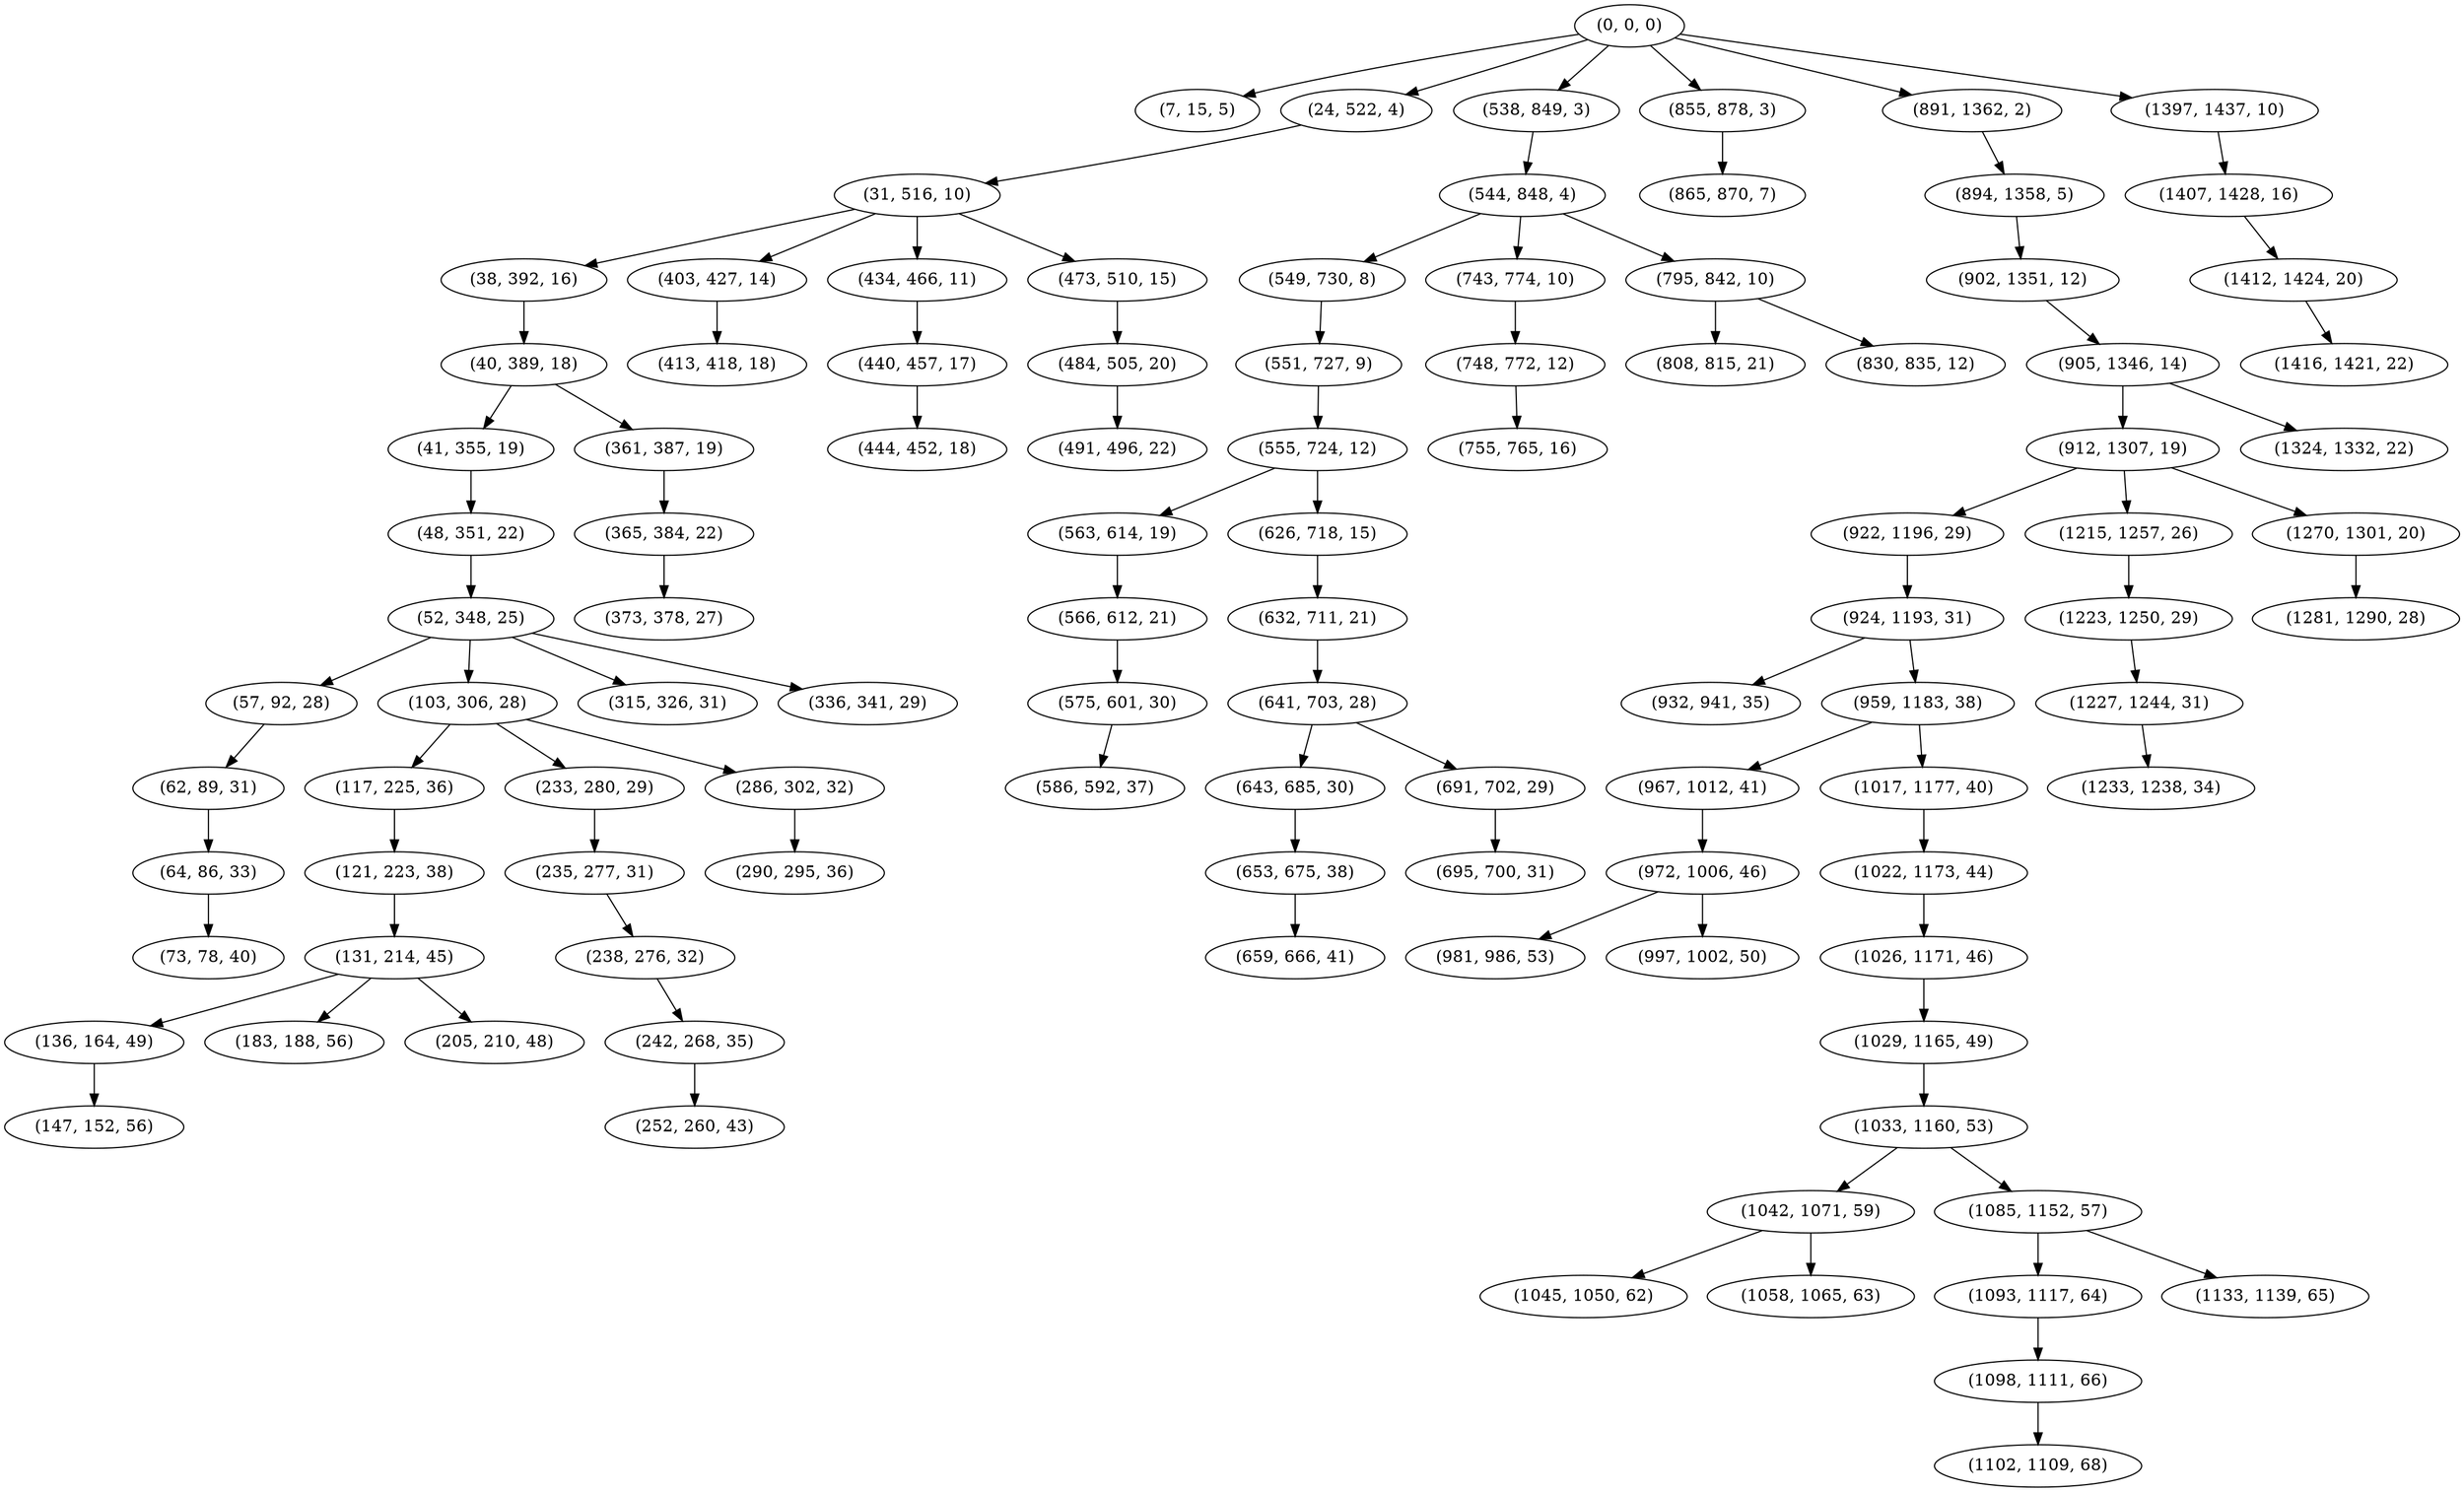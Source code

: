 digraph tree {
    "(0, 0, 0)";
    "(7, 15, 5)";
    "(24, 522, 4)";
    "(31, 516, 10)";
    "(38, 392, 16)";
    "(40, 389, 18)";
    "(41, 355, 19)";
    "(48, 351, 22)";
    "(52, 348, 25)";
    "(57, 92, 28)";
    "(62, 89, 31)";
    "(64, 86, 33)";
    "(73, 78, 40)";
    "(103, 306, 28)";
    "(117, 225, 36)";
    "(121, 223, 38)";
    "(131, 214, 45)";
    "(136, 164, 49)";
    "(147, 152, 56)";
    "(183, 188, 56)";
    "(205, 210, 48)";
    "(233, 280, 29)";
    "(235, 277, 31)";
    "(238, 276, 32)";
    "(242, 268, 35)";
    "(252, 260, 43)";
    "(286, 302, 32)";
    "(290, 295, 36)";
    "(315, 326, 31)";
    "(336, 341, 29)";
    "(361, 387, 19)";
    "(365, 384, 22)";
    "(373, 378, 27)";
    "(403, 427, 14)";
    "(413, 418, 18)";
    "(434, 466, 11)";
    "(440, 457, 17)";
    "(444, 452, 18)";
    "(473, 510, 15)";
    "(484, 505, 20)";
    "(491, 496, 22)";
    "(538, 849, 3)";
    "(544, 848, 4)";
    "(549, 730, 8)";
    "(551, 727, 9)";
    "(555, 724, 12)";
    "(563, 614, 19)";
    "(566, 612, 21)";
    "(575, 601, 30)";
    "(586, 592, 37)";
    "(626, 718, 15)";
    "(632, 711, 21)";
    "(641, 703, 28)";
    "(643, 685, 30)";
    "(653, 675, 38)";
    "(659, 666, 41)";
    "(691, 702, 29)";
    "(695, 700, 31)";
    "(743, 774, 10)";
    "(748, 772, 12)";
    "(755, 765, 16)";
    "(795, 842, 10)";
    "(808, 815, 21)";
    "(830, 835, 12)";
    "(855, 878, 3)";
    "(865, 870, 7)";
    "(891, 1362, 2)";
    "(894, 1358, 5)";
    "(902, 1351, 12)";
    "(905, 1346, 14)";
    "(912, 1307, 19)";
    "(922, 1196, 29)";
    "(924, 1193, 31)";
    "(932, 941, 35)";
    "(959, 1183, 38)";
    "(967, 1012, 41)";
    "(972, 1006, 46)";
    "(981, 986, 53)";
    "(997, 1002, 50)";
    "(1017, 1177, 40)";
    "(1022, 1173, 44)";
    "(1026, 1171, 46)";
    "(1029, 1165, 49)";
    "(1033, 1160, 53)";
    "(1042, 1071, 59)";
    "(1045, 1050, 62)";
    "(1058, 1065, 63)";
    "(1085, 1152, 57)";
    "(1093, 1117, 64)";
    "(1098, 1111, 66)";
    "(1102, 1109, 68)";
    "(1133, 1139, 65)";
    "(1215, 1257, 26)";
    "(1223, 1250, 29)";
    "(1227, 1244, 31)";
    "(1233, 1238, 34)";
    "(1270, 1301, 20)";
    "(1281, 1290, 28)";
    "(1324, 1332, 22)";
    "(1397, 1437, 10)";
    "(1407, 1428, 16)";
    "(1412, 1424, 20)";
    "(1416, 1421, 22)";
    "(0, 0, 0)" -> "(7, 15, 5)";
    "(0, 0, 0)" -> "(24, 522, 4)";
    "(0, 0, 0)" -> "(538, 849, 3)";
    "(0, 0, 0)" -> "(855, 878, 3)";
    "(0, 0, 0)" -> "(891, 1362, 2)";
    "(0, 0, 0)" -> "(1397, 1437, 10)";
    "(24, 522, 4)" -> "(31, 516, 10)";
    "(31, 516, 10)" -> "(38, 392, 16)";
    "(31, 516, 10)" -> "(403, 427, 14)";
    "(31, 516, 10)" -> "(434, 466, 11)";
    "(31, 516, 10)" -> "(473, 510, 15)";
    "(38, 392, 16)" -> "(40, 389, 18)";
    "(40, 389, 18)" -> "(41, 355, 19)";
    "(40, 389, 18)" -> "(361, 387, 19)";
    "(41, 355, 19)" -> "(48, 351, 22)";
    "(48, 351, 22)" -> "(52, 348, 25)";
    "(52, 348, 25)" -> "(57, 92, 28)";
    "(52, 348, 25)" -> "(103, 306, 28)";
    "(52, 348, 25)" -> "(315, 326, 31)";
    "(52, 348, 25)" -> "(336, 341, 29)";
    "(57, 92, 28)" -> "(62, 89, 31)";
    "(62, 89, 31)" -> "(64, 86, 33)";
    "(64, 86, 33)" -> "(73, 78, 40)";
    "(103, 306, 28)" -> "(117, 225, 36)";
    "(103, 306, 28)" -> "(233, 280, 29)";
    "(103, 306, 28)" -> "(286, 302, 32)";
    "(117, 225, 36)" -> "(121, 223, 38)";
    "(121, 223, 38)" -> "(131, 214, 45)";
    "(131, 214, 45)" -> "(136, 164, 49)";
    "(131, 214, 45)" -> "(183, 188, 56)";
    "(131, 214, 45)" -> "(205, 210, 48)";
    "(136, 164, 49)" -> "(147, 152, 56)";
    "(233, 280, 29)" -> "(235, 277, 31)";
    "(235, 277, 31)" -> "(238, 276, 32)";
    "(238, 276, 32)" -> "(242, 268, 35)";
    "(242, 268, 35)" -> "(252, 260, 43)";
    "(286, 302, 32)" -> "(290, 295, 36)";
    "(361, 387, 19)" -> "(365, 384, 22)";
    "(365, 384, 22)" -> "(373, 378, 27)";
    "(403, 427, 14)" -> "(413, 418, 18)";
    "(434, 466, 11)" -> "(440, 457, 17)";
    "(440, 457, 17)" -> "(444, 452, 18)";
    "(473, 510, 15)" -> "(484, 505, 20)";
    "(484, 505, 20)" -> "(491, 496, 22)";
    "(538, 849, 3)" -> "(544, 848, 4)";
    "(544, 848, 4)" -> "(549, 730, 8)";
    "(544, 848, 4)" -> "(743, 774, 10)";
    "(544, 848, 4)" -> "(795, 842, 10)";
    "(549, 730, 8)" -> "(551, 727, 9)";
    "(551, 727, 9)" -> "(555, 724, 12)";
    "(555, 724, 12)" -> "(563, 614, 19)";
    "(555, 724, 12)" -> "(626, 718, 15)";
    "(563, 614, 19)" -> "(566, 612, 21)";
    "(566, 612, 21)" -> "(575, 601, 30)";
    "(575, 601, 30)" -> "(586, 592, 37)";
    "(626, 718, 15)" -> "(632, 711, 21)";
    "(632, 711, 21)" -> "(641, 703, 28)";
    "(641, 703, 28)" -> "(643, 685, 30)";
    "(641, 703, 28)" -> "(691, 702, 29)";
    "(643, 685, 30)" -> "(653, 675, 38)";
    "(653, 675, 38)" -> "(659, 666, 41)";
    "(691, 702, 29)" -> "(695, 700, 31)";
    "(743, 774, 10)" -> "(748, 772, 12)";
    "(748, 772, 12)" -> "(755, 765, 16)";
    "(795, 842, 10)" -> "(808, 815, 21)";
    "(795, 842, 10)" -> "(830, 835, 12)";
    "(855, 878, 3)" -> "(865, 870, 7)";
    "(891, 1362, 2)" -> "(894, 1358, 5)";
    "(894, 1358, 5)" -> "(902, 1351, 12)";
    "(902, 1351, 12)" -> "(905, 1346, 14)";
    "(905, 1346, 14)" -> "(912, 1307, 19)";
    "(905, 1346, 14)" -> "(1324, 1332, 22)";
    "(912, 1307, 19)" -> "(922, 1196, 29)";
    "(912, 1307, 19)" -> "(1215, 1257, 26)";
    "(912, 1307, 19)" -> "(1270, 1301, 20)";
    "(922, 1196, 29)" -> "(924, 1193, 31)";
    "(924, 1193, 31)" -> "(932, 941, 35)";
    "(924, 1193, 31)" -> "(959, 1183, 38)";
    "(959, 1183, 38)" -> "(967, 1012, 41)";
    "(959, 1183, 38)" -> "(1017, 1177, 40)";
    "(967, 1012, 41)" -> "(972, 1006, 46)";
    "(972, 1006, 46)" -> "(981, 986, 53)";
    "(972, 1006, 46)" -> "(997, 1002, 50)";
    "(1017, 1177, 40)" -> "(1022, 1173, 44)";
    "(1022, 1173, 44)" -> "(1026, 1171, 46)";
    "(1026, 1171, 46)" -> "(1029, 1165, 49)";
    "(1029, 1165, 49)" -> "(1033, 1160, 53)";
    "(1033, 1160, 53)" -> "(1042, 1071, 59)";
    "(1033, 1160, 53)" -> "(1085, 1152, 57)";
    "(1042, 1071, 59)" -> "(1045, 1050, 62)";
    "(1042, 1071, 59)" -> "(1058, 1065, 63)";
    "(1085, 1152, 57)" -> "(1093, 1117, 64)";
    "(1085, 1152, 57)" -> "(1133, 1139, 65)";
    "(1093, 1117, 64)" -> "(1098, 1111, 66)";
    "(1098, 1111, 66)" -> "(1102, 1109, 68)";
    "(1215, 1257, 26)" -> "(1223, 1250, 29)";
    "(1223, 1250, 29)" -> "(1227, 1244, 31)";
    "(1227, 1244, 31)" -> "(1233, 1238, 34)";
    "(1270, 1301, 20)" -> "(1281, 1290, 28)";
    "(1397, 1437, 10)" -> "(1407, 1428, 16)";
    "(1407, 1428, 16)" -> "(1412, 1424, 20)";
    "(1412, 1424, 20)" -> "(1416, 1421, 22)";
}
